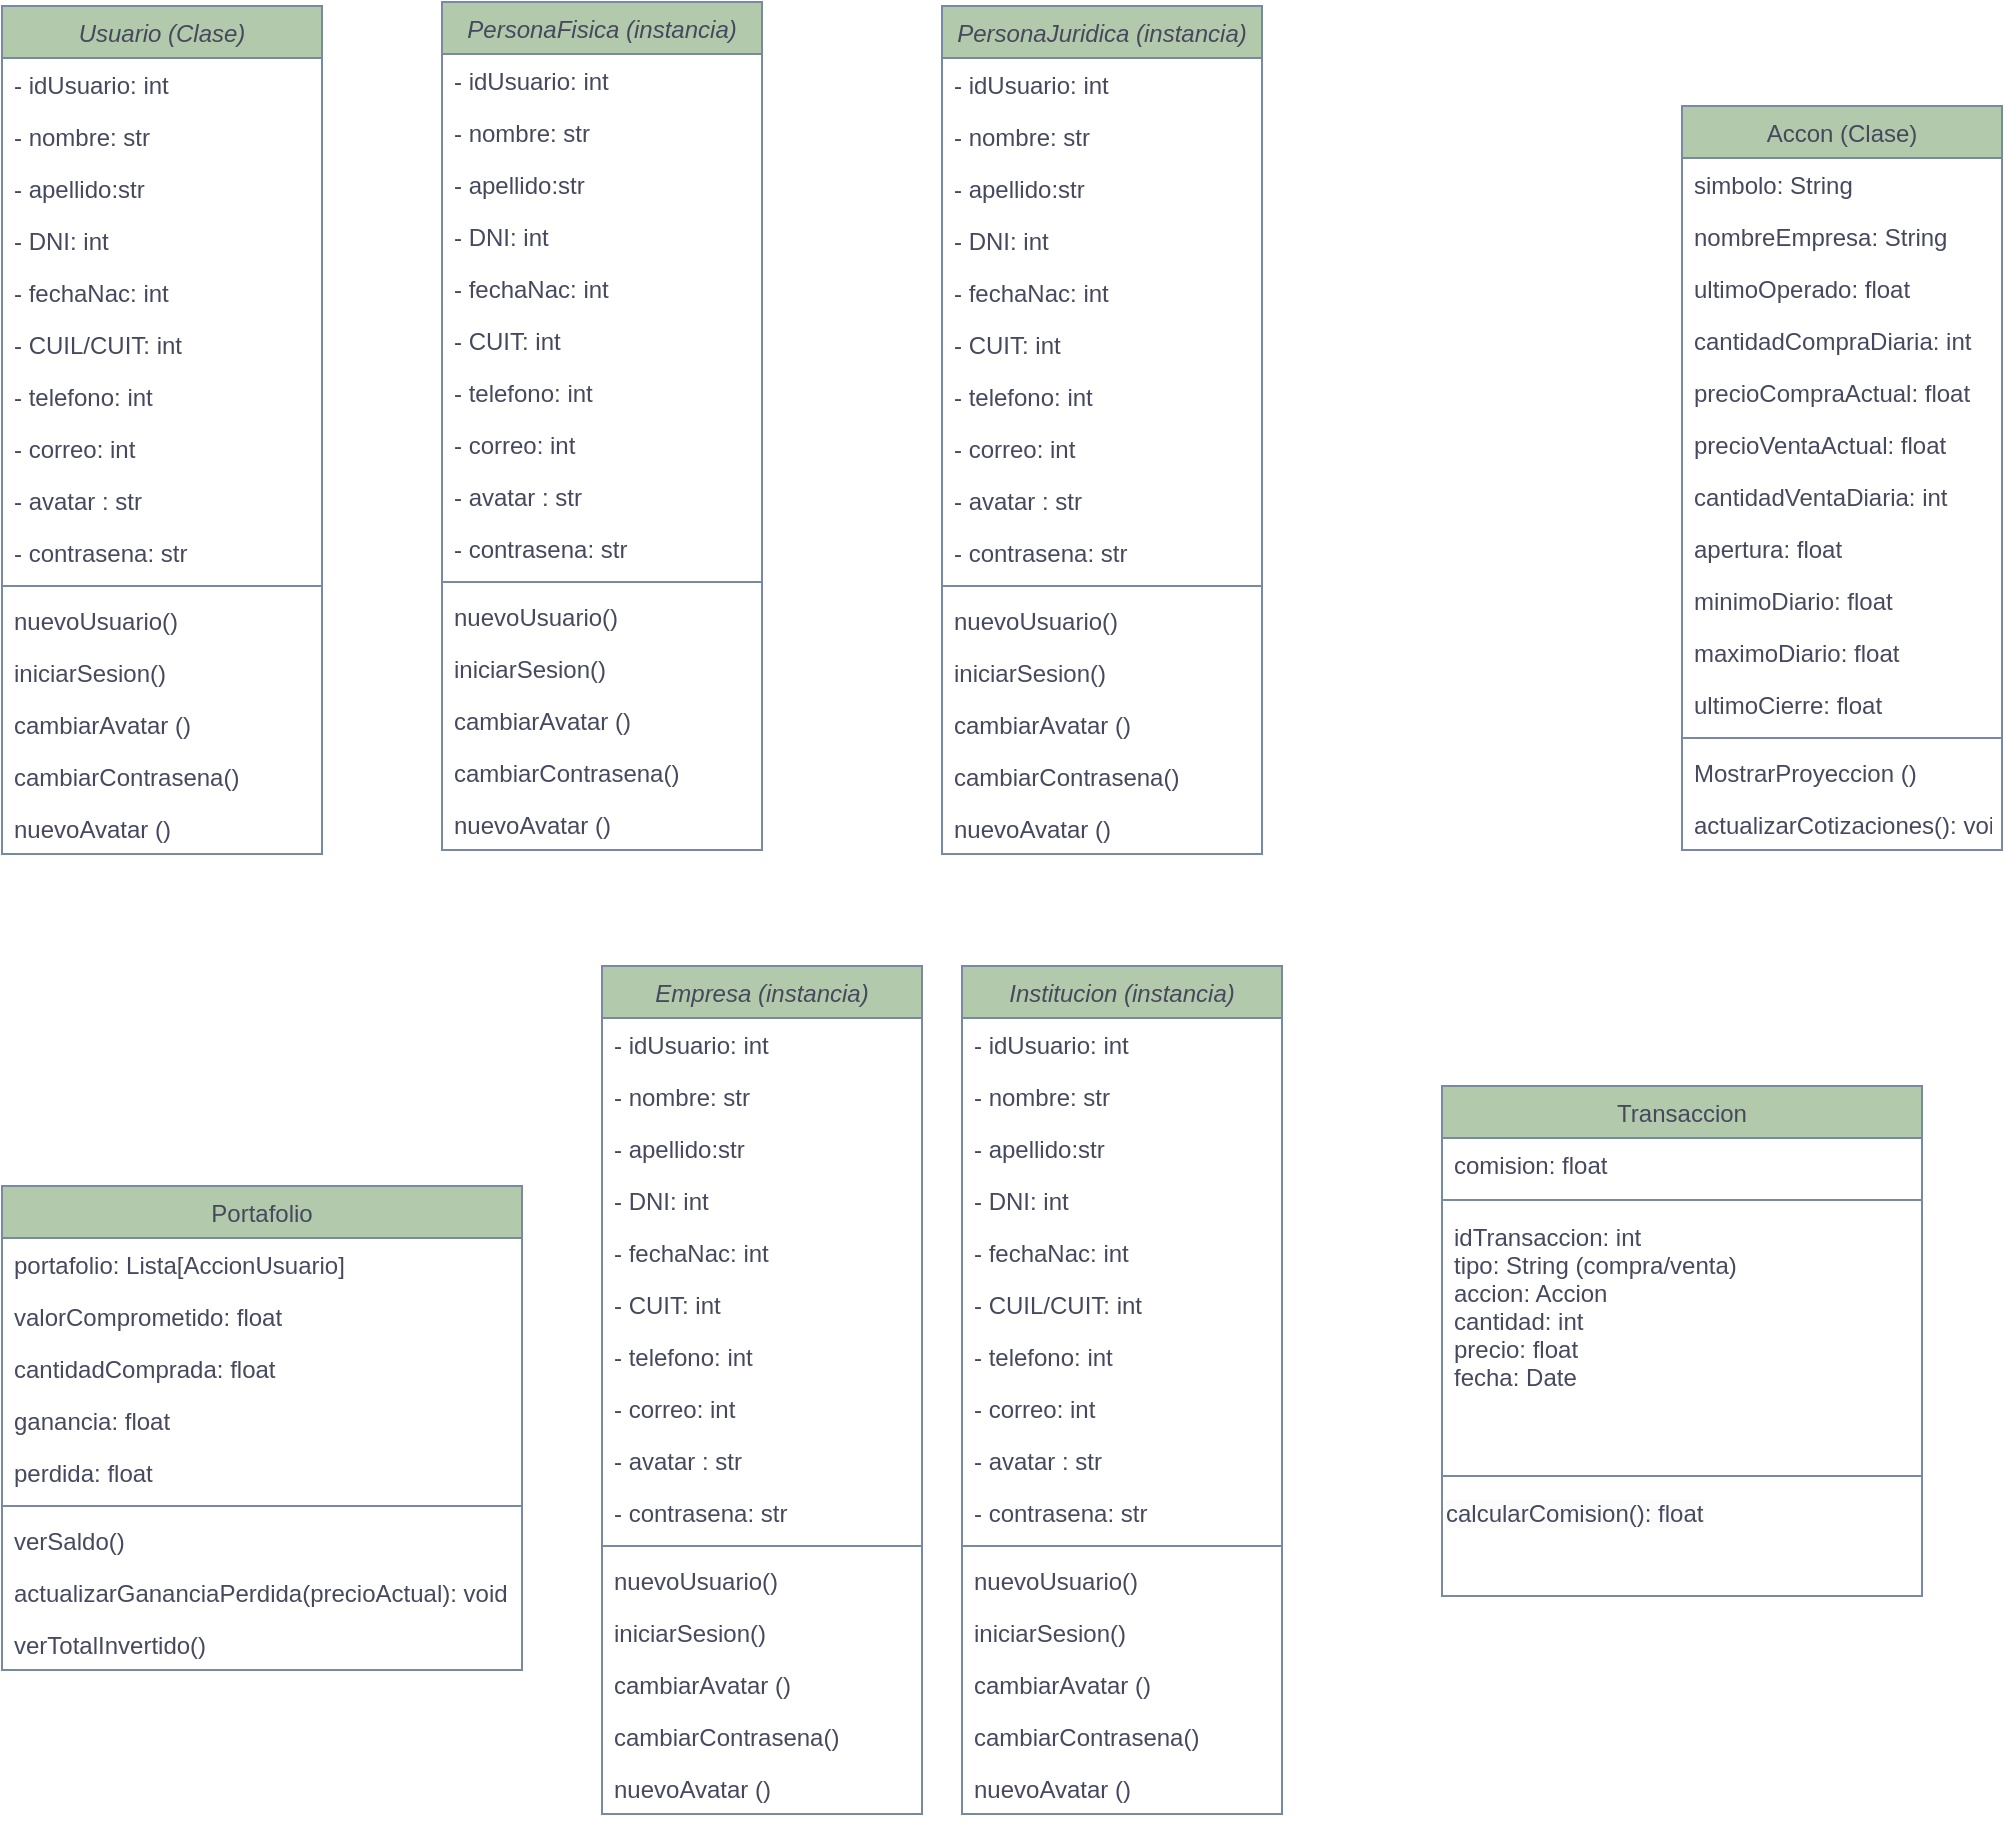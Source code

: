 <mxfile version="24.4.13" type="github">
  <diagram id="C5RBs43oDa-KdzZeNtuy" name="Page-1">
    <mxGraphModel dx="1149" dy="547" grid="1" gridSize="10" guides="1" tooltips="1" connect="1" arrows="1" fold="1" page="1" pageScale="1" pageWidth="827" pageHeight="1169" math="0" shadow="0">
      <root>
        <mxCell id="WIyWlLk6GJQsqaUBKTNV-0" />
        <mxCell id="WIyWlLk6GJQsqaUBKTNV-1" parent="WIyWlLk6GJQsqaUBKTNV-0" />
        <mxCell id="zkfFHV4jXpPFQw0GAbJ--13" value="Portafolio" style="swimlane;fontStyle=0;align=center;verticalAlign=top;childLayout=stackLayout;horizontal=1;startSize=26;horizontalStack=0;resizeParent=1;resizeLast=0;collapsible=1;marginBottom=0;rounded=0;shadow=0;strokeWidth=1;labelBackgroundColor=none;fillColor=#B2C9AB;strokeColor=#788AA3;fontColor=#46495D;" parent="WIyWlLk6GJQsqaUBKTNV-1" vertex="1">
          <mxGeometry x="20" y="600" width="260" height="242" as="geometry">
            <mxRectangle x="340" y="380" width="170" height="26" as="alternateBounds" />
          </mxGeometry>
        </mxCell>
        <mxCell id="zkfFHV4jXpPFQw0GAbJ--14" value="portafolio: Lista[AccionUsuario]" style="text;align=left;verticalAlign=top;spacingLeft=4;spacingRight=4;overflow=hidden;rotatable=0;points=[[0,0.5],[1,0.5]];portConstraint=eastwest;labelBackgroundColor=none;fontColor=#46495D;" parent="zkfFHV4jXpPFQw0GAbJ--13" vertex="1">
          <mxGeometry y="26" width="260" height="26" as="geometry" />
        </mxCell>
        <mxCell id="PAsnFUzWPGKJo8cFneiQ-17" value="valorComprometido: float" style="text;align=left;verticalAlign=top;spacingLeft=4;spacingRight=4;overflow=hidden;rotatable=0;points=[[0,0.5],[1,0.5]];portConstraint=eastwest;labelBackgroundColor=none;fontColor=#46495D;" parent="zkfFHV4jXpPFQw0GAbJ--13" vertex="1">
          <mxGeometry y="52" width="260" height="26" as="geometry" />
        </mxCell>
        <mxCell id="PAsnFUzWPGKJo8cFneiQ-25" value="cantidadComprada: float" style="text;align=left;verticalAlign=top;spacingLeft=4;spacingRight=4;overflow=hidden;rotatable=0;points=[[0,0.5],[1,0.5]];portConstraint=eastwest;labelBackgroundColor=none;fontColor=#46495D;" parent="zkfFHV4jXpPFQw0GAbJ--13" vertex="1">
          <mxGeometry y="78" width="260" height="26" as="geometry" />
        </mxCell>
        <mxCell id="PAsnFUzWPGKJo8cFneiQ-16" value="ganancia: float" style="text;align=left;verticalAlign=top;spacingLeft=4;spacingRight=4;overflow=hidden;rotatable=0;points=[[0,0.5],[1,0.5]];portConstraint=eastwest;labelBackgroundColor=none;fontColor=#46495D;" parent="zkfFHV4jXpPFQw0GAbJ--13" vertex="1">
          <mxGeometry y="104" width="260" height="26" as="geometry" />
        </mxCell>
        <mxCell id="PAsnFUzWPGKJo8cFneiQ-24" value="perdida: float" style="text;align=left;verticalAlign=top;spacingLeft=4;spacingRight=4;overflow=hidden;rotatable=0;points=[[0,0.5],[1,0.5]];portConstraint=eastwest;labelBackgroundColor=none;fontColor=#46495D;" parent="zkfFHV4jXpPFQw0GAbJ--13" vertex="1">
          <mxGeometry y="130" width="260" height="26" as="geometry" />
        </mxCell>
        <mxCell id="zkfFHV4jXpPFQw0GAbJ--15" value="" style="line;html=1;strokeWidth=1;align=left;verticalAlign=middle;spacingTop=-1;spacingLeft=3;spacingRight=3;rotatable=0;labelPosition=right;points=[];portConstraint=eastwest;labelBackgroundColor=none;fillColor=#B2C9AB;strokeColor=#788AA3;fontColor=#46495D;" parent="zkfFHV4jXpPFQw0GAbJ--13" vertex="1">
          <mxGeometry y="156" width="260" height="8" as="geometry" />
        </mxCell>
        <mxCell id="PAsnFUzWPGKJo8cFneiQ-18" value="verSaldo()" style="text;align=left;verticalAlign=top;spacingLeft=4;spacingRight=4;overflow=hidden;rotatable=0;points=[[0,0.5],[1,0.5]];portConstraint=eastwest;labelBackgroundColor=none;fontColor=#46495D;" parent="zkfFHV4jXpPFQw0GAbJ--13" vertex="1">
          <mxGeometry y="164" width="260" height="26" as="geometry" />
        </mxCell>
        <mxCell id="PAsnFUzWPGKJo8cFneiQ-27" value="actualizarGananciaPerdida(precioActual): void" style="text;align=left;verticalAlign=top;spacingLeft=4;spacingRight=4;overflow=hidden;rotatable=0;points=[[0,0.5],[1,0.5]];portConstraint=eastwest;labelBackgroundColor=none;fontColor=#46495D;" parent="zkfFHV4jXpPFQw0GAbJ--13" vertex="1">
          <mxGeometry y="190" width="260" height="26" as="geometry" />
        </mxCell>
        <mxCell id="PAsnFUzWPGKJo8cFneiQ-36" value="verTotalInvertido()" style="text;align=left;verticalAlign=top;spacingLeft=4;spacingRight=4;overflow=hidden;rotatable=0;points=[[0,0.5],[1,0.5]];portConstraint=eastwest;labelBackgroundColor=none;fontColor=#46495D;" parent="zkfFHV4jXpPFQw0GAbJ--13" vertex="1">
          <mxGeometry y="216" width="260" height="26" as="geometry" />
        </mxCell>
        <mxCell id="zkfFHV4jXpPFQw0GAbJ--17" value="Accon (Clase)" style="swimlane;fontStyle=0;align=center;verticalAlign=top;childLayout=stackLayout;horizontal=1;startSize=26;horizontalStack=0;resizeParent=1;resizeLast=0;collapsible=1;marginBottom=0;rounded=0;shadow=0;strokeWidth=1;labelBackgroundColor=none;fillColor=#B2C9AB;strokeColor=#788AA3;fontColor=#46495D;" parent="WIyWlLk6GJQsqaUBKTNV-1" vertex="1">
          <mxGeometry x="860" y="60" width="160" height="372" as="geometry">
            <mxRectangle x="550" y="140" width="160" height="26" as="alternateBounds" />
          </mxGeometry>
        </mxCell>
        <mxCell id="zkfFHV4jXpPFQw0GAbJ--18" value="simbolo: String" style="text;align=left;verticalAlign=top;spacingLeft=4;spacingRight=4;overflow=hidden;rotatable=0;points=[[0,0.5],[1,0.5]];portConstraint=eastwest;labelBackgroundColor=none;fontColor=#46495D;" parent="zkfFHV4jXpPFQw0GAbJ--17" vertex="1">
          <mxGeometry y="26" width="160" height="26" as="geometry" />
        </mxCell>
        <mxCell id="zkfFHV4jXpPFQw0GAbJ--19" value="nombreEmpresa: String" style="text;align=left;verticalAlign=top;spacingLeft=4;spacingRight=4;overflow=hidden;rotatable=0;points=[[0,0.5],[1,0.5]];portConstraint=eastwest;rounded=0;shadow=0;html=0;labelBackgroundColor=none;fontColor=#46495D;" parent="zkfFHV4jXpPFQw0GAbJ--17" vertex="1">
          <mxGeometry y="52" width="160" height="26" as="geometry" />
        </mxCell>
        <mxCell id="zkfFHV4jXpPFQw0GAbJ--20" value="ultimoOperado: float" style="text;align=left;verticalAlign=top;spacingLeft=4;spacingRight=4;overflow=hidden;rotatable=0;points=[[0,0.5],[1,0.5]];portConstraint=eastwest;rounded=0;shadow=0;html=0;labelBackgroundColor=none;fontColor=#46495D;" parent="zkfFHV4jXpPFQw0GAbJ--17" vertex="1">
          <mxGeometry y="78" width="160" height="26" as="geometry" />
        </mxCell>
        <mxCell id="zkfFHV4jXpPFQw0GAbJ--21" value="cantidadCompraDiaria: int" style="text;align=left;verticalAlign=top;spacingLeft=4;spacingRight=4;overflow=hidden;rotatable=0;points=[[0,0.5],[1,0.5]];portConstraint=eastwest;rounded=0;shadow=0;html=0;labelBackgroundColor=none;fontColor=#46495D;" parent="zkfFHV4jXpPFQw0GAbJ--17" vertex="1">
          <mxGeometry y="104" width="160" height="26" as="geometry" />
        </mxCell>
        <mxCell id="PAsnFUzWPGKJo8cFneiQ-9" value="precioCompraActual: float" style="text;align=left;verticalAlign=top;spacingLeft=4;spacingRight=4;overflow=hidden;rotatable=0;points=[[0,0.5],[1,0.5]];portConstraint=eastwest;rounded=0;shadow=0;html=0;labelBackgroundColor=none;fontColor=#46495D;" parent="zkfFHV4jXpPFQw0GAbJ--17" vertex="1">
          <mxGeometry y="130" width="160" height="26" as="geometry" />
        </mxCell>
        <mxCell id="PAsnFUzWPGKJo8cFneiQ-8" value="precioVentaActual: float" style="text;align=left;verticalAlign=top;spacingLeft=4;spacingRight=4;overflow=hidden;rotatable=0;points=[[0,0.5],[1,0.5]];portConstraint=eastwest;rounded=0;shadow=0;html=0;labelBackgroundColor=none;fontColor=#46495D;" parent="zkfFHV4jXpPFQw0GAbJ--17" vertex="1">
          <mxGeometry y="156" width="160" height="26" as="geometry" />
        </mxCell>
        <mxCell id="PAsnFUzWPGKJo8cFneiQ-10" value="cantidadVentaDiaria: int" style="text;align=left;verticalAlign=top;spacingLeft=4;spacingRight=4;overflow=hidden;rotatable=0;points=[[0,0.5],[1,0.5]];portConstraint=eastwest;rounded=0;shadow=0;html=0;labelBackgroundColor=none;fontColor=#46495D;" parent="zkfFHV4jXpPFQw0GAbJ--17" vertex="1">
          <mxGeometry y="182" width="160" height="26" as="geometry" />
        </mxCell>
        <mxCell id="PAsnFUzWPGKJo8cFneiQ-15" value="apertura: float" style="text;align=left;verticalAlign=top;spacingLeft=4;spacingRight=4;overflow=hidden;rotatable=0;points=[[0,0.5],[1,0.5]];portConstraint=eastwest;rounded=0;shadow=0;html=0;labelBackgroundColor=none;fontColor=#46495D;" parent="zkfFHV4jXpPFQw0GAbJ--17" vertex="1">
          <mxGeometry y="208" width="160" height="26" as="geometry" />
        </mxCell>
        <mxCell id="PAsnFUzWPGKJo8cFneiQ-14" value="minimoDiario: float" style="text;align=left;verticalAlign=top;spacingLeft=4;spacingRight=4;overflow=hidden;rotatable=0;points=[[0,0.5],[1,0.5]];portConstraint=eastwest;rounded=0;shadow=0;html=0;labelBackgroundColor=none;fontColor=#46495D;" parent="zkfFHV4jXpPFQw0GAbJ--17" vertex="1">
          <mxGeometry y="234" width="160" height="26" as="geometry" />
        </mxCell>
        <mxCell id="PAsnFUzWPGKJo8cFneiQ-13" value="maximoDiario: float" style="text;align=left;verticalAlign=top;spacingLeft=4;spacingRight=4;overflow=hidden;rotatable=0;points=[[0,0.5],[1,0.5]];portConstraint=eastwest;rounded=0;shadow=0;html=0;labelBackgroundColor=none;fontColor=#46495D;" parent="zkfFHV4jXpPFQw0GAbJ--17" vertex="1">
          <mxGeometry y="260" width="160" height="26" as="geometry" />
        </mxCell>
        <mxCell id="zkfFHV4jXpPFQw0GAbJ--22" value="ultimoCierre: float" style="text;align=left;verticalAlign=top;spacingLeft=4;spacingRight=4;overflow=hidden;rotatable=0;points=[[0,0.5],[1,0.5]];portConstraint=eastwest;rounded=0;shadow=0;html=0;labelBackgroundColor=none;fontColor=#46495D;" parent="zkfFHV4jXpPFQw0GAbJ--17" vertex="1">
          <mxGeometry y="286" width="160" height="26" as="geometry" />
        </mxCell>
        <mxCell id="zkfFHV4jXpPFQw0GAbJ--23" value="" style="line;html=1;strokeWidth=1;align=left;verticalAlign=middle;spacingTop=-1;spacingLeft=3;spacingRight=3;rotatable=0;labelPosition=right;points=[];portConstraint=eastwest;labelBackgroundColor=none;fillColor=#B2C9AB;strokeColor=#788AA3;fontColor=#46495D;" parent="zkfFHV4jXpPFQw0GAbJ--17" vertex="1">
          <mxGeometry y="312" width="160" height="8" as="geometry" />
        </mxCell>
        <mxCell id="zkfFHV4jXpPFQw0GAbJ--24" value="MostrarProyeccion ()" style="text;align=left;verticalAlign=top;spacingLeft=4;spacingRight=4;overflow=hidden;rotatable=0;points=[[0,0.5],[1,0.5]];portConstraint=eastwest;labelBackgroundColor=none;fontColor=#46495D;" parent="zkfFHV4jXpPFQw0GAbJ--17" vertex="1">
          <mxGeometry y="320" width="160" height="26" as="geometry" />
        </mxCell>
        <mxCell id="zkfFHV4jXpPFQw0GAbJ--25" value="actualizarCotizaciones(): void" style="text;align=left;verticalAlign=top;spacingLeft=4;spacingRight=4;overflow=hidden;rotatable=0;points=[[0,0.5],[1,0.5]];portConstraint=eastwest;labelBackgroundColor=none;fontColor=#46495D;" parent="zkfFHV4jXpPFQw0GAbJ--17" vertex="1">
          <mxGeometry y="346" width="160" height="26" as="geometry" />
        </mxCell>
        <mxCell id="znhZcIcXO83iPodzTPpd-0" value="Transaccion" style="swimlane;fontStyle=0;align=center;verticalAlign=top;childLayout=stackLayout;horizontal=1;startSize=26;horizontalStack=0;resizeParent=1;resizeLast=0;collapsible=1;marginBottom=0;rounded=0;shadow=0;strokeWidth=1;labelBackgroundColor=none;fillColor=#B2C9AB;strokeColor=#788AA3;fontColor=#46495D;" parent="WIyWlLk6GJQsqaUBKTNV-1" vertex="1">
          <mxGeometry x="740" y="550" width="240" height="255" as="geometry">
            <mxRectangle x="340" y="380" width="170" height="26" as="alternateBounds" />
          </mxGeometry>
        </mxCell>
        <mxCell id="znhZcIcXO83iPodzTPpd-1" value="comision: float" style="text;align=left;verticalAlign=top;spacingLeft=4;spacingRight=4;overflow=hidden;rotatable=0;points=[[0,0.5],[1,0.5]];portConstraint=eastwest;labelBackgroundColor=none;fontColor=#46495D;" parent="znhZcIcXO83iPodzTPpd-0" vertex="1">
          <mxGeometry y="26" width="240" height="26" as="geometry" />
        </mxCell>
        <mxCell id="znhZcIcXO83iPodzTPpd-2" value="" style="line;html=1;strokeWidth=1;align=left;verticalAlign=middle;spacingTop=-1;spacingLeft=3;spacingRight=3;rotatable=0;labelPosition=right;points=[];portConstraint=eastwest;labelBackgroundColor=none;fillColor=#B2C9AB;strokeColor=#788AA3;fontColor=#46495D;" parent="znhZcIcXO83iPodzTPpd-0" vertex="1">
          <mxGeometry y="52" width="240" height="10" as="geometry" />
        </mxCell>
        <mxCell id="znhZcIcXO83iPodzTPpd-3" value="idTransaccion: int&#xa;tipo: String (compra/venta)&#xa;accion: Accion&#xa;cantidad: int&#xa;precio: float&#xa;fecha: Date" style="text;align=left;verticalAlign=top;spacingLeft=4;spacingRight=4;overflow=hidden;rotatable=0;points=[[0,0.5],[1,0.5]];portConstraint=eastwest;labelBackgroundColor=none;fontColor=#46495D;" parent="znhZcIcXO83iPodzTPpd-0" vertex="1">
          <mxGeometry y="62" width="240" height="128" as="geometry" />
        </mxCell>
        <mxCell id="znhZcIcXO83iPodzTPpd-7" value="" style="line;html=1;strokeWidth=1;align=left;verticalAlign=middle;spacingTop=-1;spacingLeft=3;spacingRight=3;rotatable=0;labelPosition=right;points=[];portConstraint=eastwest;labelBackgroundColor=none;fillColor=#B2C9AB;strokeColor=#788AA3;fontColor=#46495D;" parent="znhZcIcXO83iPodzTPpd-0" vertex="1">
          <mxGeometry y="190" width="240" height="10" as="geometry" />
        </mxCell>
        <mxCell id="znhZcIcXO83iPodzTPpd-6" value="&lt;span style=&quot;color: rgb(70, 73, 93); font-family: Helvetica; font-size: 12px; font-style: normal; font-variant-ligatures: normal; font-variant-caps: normal; font-weight: 400; letter-spacing: normal; orphans: 2; text-align: left; text-indent: 0px; text-transform: none; widows: 2; word-spacing: 0px; -webkit-text-stroke-width: 0px; white-space: nowrap; background-color: rgb(251, 251, 251); text-decoration-thickness: initial; text-decoration-style: initial; text-decoration-color: initial; display: inline !important; float: none;&quot;&gt;calcularComision(): float&lt;/span&gt;" style="text;whiteSpace=wrap;html=1;" parent="znhZcIcXO83iPodzTPpd-0" vertex="1">
          <mxGeometry y="200" width="240" height="40" as="geometry" />
        </mxCell>
        <mxCell id="l__WQDhyraWl2NF_St8L-0" value="Usuario (Clase)" style="swimlane;fontStyle=2;align=center;verticalAlign=top;childLayout=stackLayout;horizontal=1;startSize=26;horizontalStack=0;resizeParent=1;resizeLast=0;collapsible=1;marginBottom=0;rounded=0;shadow=0;strokeWidth=1;fillColor=#B2C9AB;strokeColor=#788AA3;labelBackgroundColor=none;fontColor=#46495D;" parent="WIyWlLk6GJQsqaUBKTNV-1" vertex="1">
          <mxGeometry x="20" y="10" width="160" height="424" as="geometry">
            <mxRectangle x="230" y="140" width="160" height="26" as="alternateBounds" />
          </mxGeometry>
        </mxCell>
        <mxCell id="l__WQDhyraWl2NF_St8L-1" value="- idUsuario: int" style="text;align=left;verticalAlign=top;spacingLeft=4;spacingRight=4;overflow=hidden;rotatable=0;points=[[0,0.5],[1,0.5]];portConstraint=eastwest;labelBackgroundColor=none;fontColor=#46495D;" parent="l__WQDhyraWl2NF_St8L-0" vertex="1">
          <mxGeometry y="26" width="160" height="26" as="geometry" />
        </mxCell>
        <mxCell id="l__WQDhyraWl2NF_St8L-2" value="- nombre: str" style="text;align=left;verticalAlign=top;spacingLeft=4;spacingRight=4;overflow=hidden;rotatable=0;points=[[0,0.5],[1,0.5]];portConstraint=eastwest;labelBackgroundColor=none;fontColor=#46495D;" parent="l__WQDhyraWl2NF_St8L-0" vertex="1">
          <mxGeometry y="52" width="160" height="26" as="geometry" />
        </mxCell>
        <mxCell id="l__WQDhyraWl2NF_St8L-3" value="- apellido:str" style="text;align=left;verticalAlign=top;spacingLeft=4;spacingRight=4;overflow=hidden;rotatable=0;points=[[0,0.5],[1,0.5]];portConstraint=eastwest;labelBackgroundColor=none;fontColor=#46495D;" parent="l__WQDhyraWl2NF_St8L-0" vertex="1">
          <mxGeometry y="78" width="160" height="26" as="geometry" />
        </mxCell>
        <mxCell id="l__WQDhyraWl2NF_St8L-4" value="- DNI: int" style="text;align=left;verticalAlign=top;spacingLeft=4;spacingRight=4;overflow=hidden;rotatable=0;points=[[0,0.5],[1,0.5]];portConstraint=eastwest;labelBackgroundColor=none;fontColor=#46495D;" parent="l__WQDhyraWl2NF_St8L-0" vertex="1">
          <mxGeometry y="104" width="160" height="26" as="geometry" />
        </mxCell>
        <mxCell id="l__WQDhyraWl2NF_St8L-5" value="- fechaNac: int" style="text;align=left;verticalAlign=top;spacingLeft=4;spacingRight=4;overflow=hidden;rotatable=0;points=[[0,0.5],[1,0.5]];portConstraint=eastwest;rounded=0;shadow=0;html=0;labelBackgroundColor=none;fontColor=#46495D;" parent="l__WQDhyraWl2NF_St8L-0" vertex="1">
          <mxGeometry y="130" width="160" height="26" as="geometry" />
        </mxCell>
        <mxCell id="l__WQDhyraWl2NF_St8L-6" value="- CUIL/CUIT: int" style="text;align=left;verticalAlign=top;spacingLeft=4;spacingRight=4;overflow=hidden;rotatable=0;points=[[0,0.5],[1,0.5]];portConstraint=eastwest;labelBackgroundColor=none;fontColor=#46495D;" parent="l__WQDhyraWl2NF_St8L-0" vertex="1">
          <mxGeometry y="156" width="160" height="26" as="geometry" />
        </mxCell>
        <mxCell id="l__WQDhyraWl2NF_St8L-7" value="- telefono: int" style="text;align=left;verticalAlign=top;spacingLeft=4;spacingRight=4;overflow=hidden;rotatable=0;points=[[0,0.5],[1,0.5]];portConstraint=eastwest;rounded=0;shadow=0;html=0;labelBackgroundColor=none;fontColor=#46495D;" parent="l__WQDhyraWl2NF_St8L-0" vertex="1">
          <mxGeometry y="182" width="160" height="26" as="geometry" />
        </mxCell>
        <mxCell id="l__WQDhyraWl2NF_St8L-8" value="- correo: int" style="text;align=left;verticalAlign=top;spacingLeft=4;spacingRight=4;overflow=hidden;rotatable=0;points=[[0,0.5],[1,0.5]];portConstraint=eastwest;rounded=0;shadow=0;html=0;labelBackgroundColor=none;fontColor=#46495D;" parent="l__WQDhyraWl2NF_St8L-0" vertex="1">
          <mxGeometry y="208" width="160" height="26" as="geometry" />
        </mxCell>
        <mxCell id="l__WQDhyraWl2NF_St8L-9" value="- avatar : str" style="text;align=left;verticalAlign=top;spacingLeft=4;spacingRight=4;overflow=hidden;rotatable=0;points=[[0,0.5],[1,0.5]];portConstraint=eastwest;rounded=0;shadow=0;html=0;labelBackgroundColor=none;fontColor=#46495D;" parent="l__WQDhyraWl2NF_St8L-0" vertex="1">
          <mxGeometry y="234" width="160" height="26" as="geometry" />
        </mxCell>
        <mxCell id="l__WQDhyraWl2NF_St8L-10" value="- contrasena: str" style="text;align=left;verticalAlign=top;spacingLeft=4;spacingRight=4;overflow=hidden;rotatable=0;points=[[0,0.5],[1,0.5]];portConstraint=eastwest;rounded=0;shadow=0;html=0;labelBackgroundColor=none;fontColor=#46495D;" parent="l__WQDhyraWl2NF_St8L-0" vertex="1">
          <mxGeometry y="260" width="160" height="26" as="geometry" />
        </mxCell>
        <mxCell id="l__WQDhyraWl2NF_St8L-11" value="" style="line;html=1;strokeWidth=1;align=left;verticalAlign=middle;spacingTop=-1;spacingLeft=3;spacingRight=3;rotatable=0;labelPosition=right;points=[];portConstraint=eastwest;labelBackgroundColor=none;fillColor=#B2C9AB;strokeColor=#788AA3;fontColor=#46495D;" parent="l__WQDhyraWl2NF_St8L-0" vertex="1">
          <mxGeometry y="286" width="160" height="8" as="geometry" />
        </mxCell>
        <mxCell id="l__WQDhyraWl2NF_St8L-12" value="nuevoUsuario()" style="text;align=left;verticalAlign=top;spacingLeft=4;spacingRight=4;overflow=hidden;rotatable=0;points=[[0,0.5],[1,0.5]];portConstraint=eastwest;labelBackgroundColor=none;fontColor=#46495D;" parent="l__WQDhyraWl2NF_St8L-0" vertex="1">
          <mxGeometry y="294" width="160" height="26" as="geometry" />
        </mxCell>
        <mxCell id="l__WQDhyraWl2NF_St8L-13" value="iniciarSesion()" style="text;align=left;verticalAlign=top;spacingLeft=4;spacingRight=4;overflow=hidden;rotatable=0;points=[[0,0.5],[1,0.5]];portConstraint=eastwest;labelBackgroundColor=none;fontColor=#46495D;" parent="l__WQDhyraWl2NF_St8L-0" vertex="1">
          <mxGeometry y="320" width="160" height="26" as="geometry" />
        </mxCell>
        <mxCell id="l__WQDhyraWl2NF_St8L-14" value="cambiarAvatar ()" style="text;align=left;verticalAlign=top;spacingLeft=4;spacingRight=4;overflow=hidden;rotatable=0;points=[[0,0.5],[1,0.5]];portConstraint=eastwest;labelBackgroundColor=none;fontColor=#46495D;" parent="l__WQDhyraWl2NF_St8L-0" vertex="1">
          <mxGeometry y="346" width="160" height="26" as="geometry" />
        </mxCell>
        <mxCell id="l__WQDhyraWl2NF_St8L-15" value="cambiarContrasena()" style="text;align=left;verticalAlign=top;spacingLeft=4;spacingRight=4;overflow=hidden;rotatable=0;points=[[0,0.5],[1,0.5]];portConstraint=eastwest;labelBackgroundColor=none;fontColor=#46495D;" parent="l__WQDhyraWl2NF_St8L-0" vertex="1">
          <mxGeometry y="372" width="160" height="26" as="geometry" />
        </mxCell>
        <mxCell id="l__WQDhyraWl2NF_St8L-16" value="nuevoAvatar ()" style="text;align=left;verticalAlign=top;spacingLeft=4;spacingRight=4;overflow=hidden;rotatable=0;points=[[0,0.5],[1,0.5]];portConstraint=eastwest;labelBackgroundColor=none;fontColor=#46495D;" parent="l__WQDhyraWl2NF_St8L-0" vertex="1">
          <mxGeometry y="398" width="160" height="26" as="geometry" />
        </mxCell>
        <mxCell id="l__WQDhyraWl2NF_St8L-17" value="Empresa (instancia)" style="swimlane;fontStyle=2;align=center;verticalAlign=top;childLayout=stackLayout;horizontal=1;startSize=26;horizontalStack=0;resizeParent=1;resizeLast=0;collapsible=1;marginBottom=0;rounded=0;shadow=0;strokeWidth=1;fillColor=#B2C9AB;strokeColor=#788AA3;labelBackgroundColor=none;fontColor=#46495D;" parent="WIyWlLk6GJQsqaUBKTNV-1" vertex="1">
          <mxGeometry x="320" y="490" width="160" height="424" as="geometry">
            <mxRectangle x="230" y="140" width="160" height="26" as="alternateBounds" />
          </mxGeometry>
        </mxCell>
        <mxCell id="l__WQDhyraWl2NF_St8L-18" value="- idUsuario: int" style="text;align=left;verticalAlign=top;spacingLeft=4;spacingRight=4;overflow=hidden;rotatable=0;points=[[0,0.5],[1,0.5]];portConstraint=eastwest;labelBackgroundColor=none;fontColor=#46495D;" parent="l__WQDhyraWl2NF_St8L-17" vertex="1">
          <mxGeometry y="26" width="160" height="26" as="geometry" />
        </mxCell>
        <mxCell id="l__WQDhyraWl2NF_St8L-19" value="- nombre: str" style="text;align=left;verticalAlign=top;spacingLeft=4;spacingRight=4;overflow=hidden;rotatable=0;points=[[0,0.5],[1,0.5]];portConstraint=eastwest;labelBackgroundColor=none;fontColor=#46495D;" parent="l__WQDhyraWl2NF_St8L-17" vertex="1">
          <mxGeometry y="52" width="160" height="26" as="geometry" />
        </mxCell>
        <mxCell id="l__WQDhyraWl2NF_St8L-20" value="- apellido:str" style="text;align=left;verticalAlign=top;spacingLeft=4;spacingRight=4;overflow=hidden;rotatable=0;points=[[0,0.5],[1,0.5]];portConstraint=eastwest;labelBackgroundColor=none;fontColor=#46495D;" parent="l__WQDhyraWl2NF_St8L-17" vertex="1">
          <mxGeometry y="78" width="160" height="26" as="geometry" />
        </mxCell>
        <mxCell id="l__WQDhyraWl2NF_St8L-21" value="- DNI: int" style="text;align=left;verticalAlign=top;spacingLeft=4;spacingRight=4;overflow=hidden;rotatable=0;points=[[0,0.5],[1,0.5]];portConstraint=eastwest;labelBackgroundColor=none;fontColor=#46495D;" parent="l__WQDhyraWl2NF_St8L-17" vertex="1">
          <mxGeometry y="104" width="160" height="26" as="geometry" />
        </mxCell>
        <mxCell id="l__WQDhyraWl2NF_St8L-22" value="- fechaNac: int" style="text;align=left;verticalAlign=top;spacingLeft=4;spacingRight=4;overflow=hidden;rotatable=0;points=[[0,0.5],[1,0.5]];portConstraint=eastwest;rounded=0;shadow=0;html=0;labelBackgroundColor=none;fontColor=#46495D;" parent="l__WQDhyraWl2NF_St8L-17" vertex="1">
          <mxGeometry y="130" width="160" height="26" as="geometry" />
        </mxCell>
        <mxCell id="l__WQDhyraWl2NF_St8L-23" value="- CUIT: int" style="text;align=left;verticalAlign=top;spacingLeft=4;spacingRight=4;overflow=hidden;rotatable=0;points=[[0,0.5],[1,0.5]];portConstraint=eastwest;labelBackgroundColor=none;fontColor=#46495D;" parent="l__WQDhyraWl2NF_St8L-17" vertex="1">
          <mxGeometry y="156" width="160" height="26" as="geometry" />
        </mxCell>
        <mxCell id="l__WQDhyraWl2NF_St8L-24" value="- telefono: int" style="text;align=left;verticalAlign=top;spacingLeft=4;spacingRight=4;overflow=hidden;rotatable=0;points=[[0,0.5],[1,0.5]];portConstraint=eastwest;rounded=0;shadow=0;html=0;labelBackgroundColor=none;fontColor=#46495D;" parent="l__WQDhyraWl2NF_St8L-17" vertex="1">
          <mxGeometry y="182" width="160" height="26" as="geometry" />
        </mxCell>
        <mxCell id="l__WQDhyraWl2NF_St8L-25" value="- correo: int" style="text;align=left;verticalAlign=top;spacingLeft=4;spacingRight=4;overflow=hidden;rotatable=0;points=[[0,0.5],[1,0.5]];portConstraint=eastwest;rounded=0;shadow=0;html=0;labelBackgroundColor=none;fontColor=#46495D;" parent="l__WQDhyraWl2NF_St8L-17" vertex="1">
          <mxGeometry y="208" width="160" height="26" as="geometry" />
        </mxCell>
        <mxCell id="l__WQDhyraWl2NF_St8L-26" value="- avatar : str" style="text;align=left;verticalAlign=top;spacingLeft=4;spacingRight=4;overflow=hidden;rotatable=0;points=[[0,0.5],[1,0.5]];portConstraint=eastwest;rounded=0;shadow=0;html=0;labelBackgroundColor=none;fontColor=#46495D;" parent="l__WQDhyraWl2NF_St8L-17" vertex="1">
          <mxGeometry y="234" width="160" height="26" as="geometry" />
        </mxCell>
        <mxCell id="l__WQDhyraWl2NF_St8L-27" value="- contrasena: str" style="text;align=left;verticalAlign=top;spacingLeft=4;spacingRight=4;overflow=hidden;rotatable=0;points=[[0,0.5],[1,0.5]];portConstraint=eastwest;rounded=0;shadow=0;html=0;labelBackgroundColor=none;fontColor=#46495D;" parent="l__WQDhyraWl2NF_St8L-17" vertex="1">
          <mxGeometry y="260" width="160" height="26" as="geometry" />
        </mxCell>
        <mxCell id="l__WQDhyraWl2NF_St8L-28" value="" style="line;html=1;strokeWidth=1;align=left;verticalAlign=middle;spacingTop=-1;spacingLeft=3;spacingRight=3;rotatable=0;labelPosition=right;points=[];portConstraint=eastwest;labelBackgroundColor=none;fillColor=#B2C9AB;strokeColor=#788AA3;fontColor=#46495D;" parent="l__WQDhyraWl2NF_St8L-17" vertex="1">
          <mxGeometry y="286" width="160" height="8" as="geometry" />
        </mxCell>
        <mxCell id="l__WQDhyraWl2NF_St8L-29" value="nuevoUsuario()" style="text;align=left;verticalAlign=top;spacingLeft=4;spacingRight=4;overflow=hidden;rotatable=0;points=[[0,0.5],[1,0.5]];portConstraint=eastwest;labelBackgroundColor=none;fontColor=#46495D;" parent="l__WQDhyraWl2NF_St8L-17" vertex="1">
          <mxGeometry y="294" width="160" height="26" as="geometry" />
        </mxCell>
        <mxCell id="l__WQDhyraWl2NF_St8L-30" value="iniciarSesion()" style="text;align=left;verticalAlign=top;spacingLeft=4;spacingRight=4;overflow=hidden;rotatable=0;points=[[0,0.5],[1,0.5]];portConstraint=eastwest;labelBackgroundColor=none;fontColor=#46495D;" parent="l__WQDhyraWl2NF_St8L-17" vertex="1">
          <mxGeometry y="320" width="160" height="26" as="geometry" />
        </mxCell>
        <mxCell id="l__WQDhyraWl2NF_St8L-31" value="cambiarAvatar ()" style="text;align=left;verticalAlign=top;spacingLeft=4;spacingRight=4;overflow=hidden;rotatable=0;points=[[0,0.5],[1,0.5]];portConstraint=eastwest;labelBackgroundColor=none;fontColor=#46495D;" parent="l__WQDhyraWl2NF_St8L-17" vertex="1">
          <mxGeometry y="346" width="160" height="26" as="geometry" />
        </mxCell>
        <mxCell id="l__WQDhyraWl2NF_St8L-32" value="cambiarContrasena()" style="text;align=left;verticalAlign=top;spacingLeft=4;spacingRight=4;overflow=hidden;rotatable=0;points=[[0,0.5],[1,0.5]];portConstraint=eastwest;labelBackgroundColor=none;fontColor=#46495D;" parent="l__WQDhyraWl2NF_St8L-17" vertex="1">
          <mxGeometry y="372" width="160" height="26" as="geometry" />
        </mxCell>
        <mxCell id="l__WQDhyraWl2NF_St8L-33" value="nuevoAvatar ()" style="text;align=left;verticalAlign=top;spacingLeft=4;spacingRight=4;overflow=hidden;rotatable=0;points=[[0,0.5],[1,0.5]];portConstraint=eastwest;labelBackgroundColor=none;fontColor=#46495D;" parent="l__WQDhyraWl2NF_St8L-17" vertex="1">
          <mxGeometry y="398" width="160" height="26" as="geometry" />
        </mxCell>
        <mxCell id="l__WQDhyraWl2NF_St8L-34" value="Institucion (instancia)" style="swimlane;fontStyle=2;align=center;verticalAlign=top;childLayout=stackLayout;horizontal=1;startSize=26;horizontalStack=0;resizeParent=1;resizeLast=0;collapsible=1;marginBottom=0;rounded=0;shadow=0;strokeWidth=1;fillColor=#B2C9AB;strokeColor=#788AA3;labelBackgroundColor=none;fontColor=#46495D;" parent="WIyWlLk6GJQsqaUBKTNV-1" vertex="1">
          <mxGeometry x="500" y="490" width="160" height="424" as="geometry">
            <mxRectangle x="230" y="140" width="160" height="26" as="alternateBounds" />
          </mxGeometry>
        </mxCell>
        <mxCell id="l__WQDhyraWl2NF_St8L-35" value="- idUsuario: int" style="text;align=left;verticalAlign=top;spacingLeft=4;spacingRight=4;overflow=hidden;rotatable=0;points=[[0,0.5],[1,0.5]];portConstraint=eastwest;labelBackgroundColor=none;fontColor=#46495D;" parent="l__WQDhyraWl2NF_St8L-34" vertex="1">
          <mxGeometry y="26" width="160" height="26" as="geometry" />
        </mxCell>
        <mxCell id="l__WQDhyraWl2NF_St8L-36" value="- nombre: str" style="text;align=left;verticalAlign=top;spacingLeft=4;spacingRight=4;overflow=hidden;rotatable=0;points=[[0,0.5],[1,0.5]];portConstraint=eastwest;labelBackgroundColor=none;fontColor=#46495D;" parent="l__WQDhyraWl2NF_St8L-34" vertex="1">
          <mxGeometry y="52" width="160" height="26" as="geometry" />
        </mxCell>
        <mxCell id="l__WQDhyraWl2NF_St8L-37" value="- apellido:str" style="text;align=left;verticalAlign=top;spacingLeft=4;spacingRight=4;overflow=hidden;rotatable=0;points=[[0,0.5],[1,0.5]];portConstraint=eastwest;labelBackgroundColor=none;fontColor=#46495D;" parent="l__WQDhyraWl2NF_St8L-34" vertex="1">
          <mxGeometry y="78" width="160" height="26" as="geometry" />
        </mxCell>
        <mxCell id="l__WQDhyraWl2NF_St8L-38" value="- DNI: int" style="text;align=left;verticalAlign=top;spacingLeft=4;spacingRight=4;overflow=hidden;rotatable=0;points=[[0,0.5],[1,0.5]];portConstraint=eastwest;labelBackgroundColor=none;fontColor=#46495D;" parent="l__WQDhyraWl2NF_St8L-34" vertex="1">
          <mxGeometry y="104" width="160" height="26" as="geometry" />
        </mxCell>
        <mxCell id="l__WQDhyraWl2NF_St8L-39" value="- fechaNac: int" style="text;align=left;verticalAlign=top;spacingLeft=4;spacingRight=4;overflow=hidden;rotatable=0;points=[[0,0.5],[1,0.5]];portConstraint=eastwest;rounded=0;shadow=0;html=0;labelBackgroundColor=none;fontColor=#46495D;" parent="l__WQDhyraWl2NF_St8L-34" vertex="1">
          <mxGeometry y="130" width="160" height="26" as="geometry" />
        </mxCell>
        <mxCell id="l__WQDhyraWl2NF_St8L-40" value="- CUIL/CUIT: int" style="text;align=left;verticalAlign=top;spacingLeft=4;spacingRight=4;overflow=hidden;rotatable=0;points=[[0,0.5],[1,0.5]];portConstraint=eastwest;labelBackgroundColor=none;fontColor=#46495D;" parent="l__WQDhyraWl2NF_St8L-34" vertex="1">
          <mxGeometry y="156" width="160" height="26" as="geometry" />
        </mxCell>
        <mxCell id="l__WQDhyraWl2NF_St8L-41" value="- telefono: int" style="text;align=left;verticalAlign=top;spacingLeft=4;spacingRight=4;overflow=hidden;rotatable=0;points=[[0,0.5],[1,0.5]];portConstraint=eastwest;rounded=0;shadow=0;html=0;labelBackgroundColor=none;fontColor=#46495D;" parent="l__WQDhyraWl2NF_St8L-34" vertex="1">
          <mxGeometry y="182" width="160" height="26" as="geometry" />
        </mxCell>
        <mxCell id="l__WQDhyraWl2NF_St8L-42" value="- correo: int" style="text;align=left;verticalAlign=top;spacingLeft=4;spacingRight=4;overflow=hidden;rotatable=0;points=[[0,0.5],[1,0.5]];portConstraint=eastwest;rounded=0;shadow=0;html=0;labelBackgroundColor=none;fontColor=#46495D;" parent="l__WQDhyraWl2NF_St8L-34" vertex="1">
          <mxGeometry y="208" width="160" height="26" as="geometry" />
        </mxCell>
        <mxCell id="l__WQDhyraWl2NF_St8L-43" value="- avatar : str" style="text;align=left;verticalAlign=top;spacingLeft=4;spacingRight=4;overflow=hidden;rotatable=0;points=[[0,0.5],[1,0.5]];portConstraint=eastwest;rounded=0;shadow=0;html=0;labelBackgroundColor=none;fontColor=#46495D;" parent="l__WQDhyraWl2NF_St8L-34" vertex="1">
          <mxGeometry y="234" width="160" height="26" as="geometry" />
        </mxCell>
        <mxCell id="l__WQDhyraWl2NF_St8L-44" value="- contrasena: str" style="text;align=left;verticalAlign=top;spacingLeft=4;spacingRight=4;overflow=hidden;rotatable=0;points=[[0,0.5],[1,0.5]];portConstraint=eastwest;rounded=0;shadow=0;html=0;labelBackgroundColor=none;fontColor=#46495D;" parent="l__WQDhyraWl2NF_St8L-34" vertex="1">
          <mxGeometry y="260" width="160" height="26" as="geometry" />
        </mxCell>
        <mxCell id="l__WQDhyraWl2NF_St8L-45" value="" style="line;html=1;strokeWidth=1;align=left;verticalAlign=middle;spacingTop=-1;spacingLeft=3;spacingRight=3;rotatable=0;labelPosition=right;points=[];portConstraint=eastwest;labelBackgroundColor=none;fillColor=#B2C9AB;strokeColor=#788AA3;fontColor=#46495D;" parent="l__WQDhyraWl2NF_St8L-34" vertex="1">
          <mxGeometry y="286" width="160" height="8" as="geometry" />
        </mxCell>
        <mxCell id="l__WQDhyraWl2NF_St8L-46" value="nuevoUsuario()" style="text;align=left;verticalAlign=top;spacingLeft=4;spacingRight=4;overflow=hidden;rotatable=0;points=[[0,0.5],[1,0.5]];portConstraint=eastwest;labelBackgroundColor=none;fontColor=#46495D;" parent="l__WQDhyraWl2NF_St8L-34" vertex="1">
          <mxGeometry y="294" width="160" height="26" as="geometry" />
        </mxCell>
        <mxCell id="l__WQDhyraWl2NF_St8L-47" value="iniciarSesion()" style="text;align=left;verticalAlign=top;spacingLeft=4;spacingRight=4;overflow=hidden;rotatable=0;points=[[0,0.5],[1,0.5]];portConstraint=eastwest;labelBackgroundColor=none;fontColor=#46495D;" parent="l__WQDhyraWl2NF_St8L-34" vertex="1">
          <mxGeometry y="320" width="160" height="26" as="geometry" />
        </mxCell>
        <mxCell id="l__WQDhyraWl2NF_St8L-48" value="cambiarAvatar ()" style="text;align=left;verticalAlign=top;spacingLeft=4;spacingRight=4;overflow=hidden;rotatable=0;points=[[0,0.5],[1,0.5]];portConstraint=eastwest;labelBackgroundColor=none;fontColor=#46495D;" parent="l__WQDhyraWl2NF_St8L-34" vertex="1">
          <mxGeometry y="346" width="160" height="26" as="geometry" />
        </mxCell>
        <mxCell id="l__WQDhyraWl2NF_St8L-49" value="cambiarContrasena()" style="text;align=left;verticalAlign=top;spacingLeft=4;spacingRight=4;overflow=hidden;rotatable=0;points=[[0,0.5],[1,0.5]];portConstraint=eastwest;labelBackgroundColor=none;fontColor=#46495D;" parent="l__WQDhyraWl2NF_St8L-34" vertex="1">
          <mxGeometry y="372" width="160" height="26" as="geometry" />
        </mxCell>
        <mxCell id="l__WQDhyraWl2NF_St8L-50" value="nuevoAvatar ()" style="text;align=left;verticalAlign=top;spacingLeft=4;spacingRight=4;overflow=hidden;rotatable=0;points=[[0,0.5],[1,0.5]];portConstraint=eastwest;labelBackgroundColor=none;fontColor=#46495D;" parent="l__WQDhyraWl2NF_St8L-34" vertex="1">
          <mxGeometry y="398" width="160" height="26" as="geometry" />
        </mxCell>
        <mxCell id="dHBrwb5LfasaLJI_EE9A-0" value="PersonaJuridica (instancia)" style="swimlane;fontStyle=2;align=center;verticalAlign=top;childLayout=stackLayout;horizontal=1;startSize=26;horizontalStack=0;resizeParent=1;resizeLast=0;collapsible=1;marginBottom=0;rounded=0;shadow=0;strokeWidth=1;fillColor=#B2C9AB;strokeColor=#788AA3;labelBackgroundColor=none;fontColor=#46495D;" vertex="1" parent="WIyWlLk6GJQsqaUBKTNV-1">
          <mxGeometry x="490" y="10" width="160" height="424" as="geometry">
            <mxRectangle x="230" y="140" width="160" height="26" as="alternateBounds" />
          </mxGeometry>
        </mxCell>
        <mxCell id="dHBrwb5LfasaLJI_EE9A-1" value="- idUsuario: int" style="text;align=left;verticalAlign=top;spacingLeft=4;spacingRight=4;overflow=hidden;rotatable=0;points=[[0,0.5],[1,0.5]];portConstraint=eastwest;labelBackgroundColor=none;fontColor=#46495D;" vertex="1" parent="dHBrwb5LfasaLJI_EE9A-0">
          <mxGeometry y="26" width="160" height="26" as="geometry" />
        </mxCell>
        <mxCell id="dHBrwb5LfasaLJI_EE9A-2" value="- nombre: str" style="text;align=left;verticalAlign=top;spacingLeft=4;spacingRight=4;overflow=hidden;rotatable=0;points=[[0,0.5],[1,0.5]];portConstraint=eastwest;labelBackgroundColor=none;fontColor=#46495D;" vertex="1" parent="dHBrwb5LfasaLJI_EE9A-0">
          <mxGeometry y="52" width="160" height="26" as="geometry" />
        </mxCell>
        <mxCell id="dHBrwb5LfasaLJI_EE9A-3" value="- apellido:str" style="text;align=left;verticalAlign=top;spacingLeft=4;spacingRight=4;overflow=hidden;rotatable=0;points=[[0,0.5],[1,0.5]];portConstraint=eastwest;labelBackgroundColor=none;fontColor=#46495D;" vertex="1" parent="dHBrwb5LfasaLJI_EE9A-0">
          <mxGeometry y="78" width="160" height="26" as="geometry" />
        </mxCell>
        <mxCell id="dHBrwb5LfasaLJI_EE9A-4" value="- DNI: int" style="text;align=left;verticalAlign=top;spacingLeft=4;spacingRight=4;overflow=hidden;rotatable=0;points=[[0,0.5],[1,0.5]];portConstraint=eastwest;labelBackgroundColor=none;fontColor=#46495D;" vertex="1" parent="dHBrwb5LfasaLJI_EE9A-0">
          <mxGeometry y="104" width="160" height="26" as="geometry" />
        </mxCell>
        <mxCell id="dHBrwb5LfasaLJI_EE9A-5" value="- fechaNac: int" style="text;align=left;verticalAlign=top;spacingLeft=4;spacingRight=4;overflow=hidden;rotatable=0;points=[[0,0.5],[1,0.5]];portConstraint=eastwest;rounded=0;shadow=0;html=0;labelBackgroundColor=none;fontColor=#46495D;" vertex="1" parent="dHBrwb5LfasaLJI_EE9A-0">
          <mxGeometry y="130" width="160" height="26" as="geometry" />
        </mxCell>
        <mxCell id="dHBrwb5LfasaLJI_EE9A-6" value="- CUIT: int" style="text;align=left;verticalAlign=top;spacingLeft=4;spacingRight=4;overflow=hidden;rotatable=0;points=[[0,0.5],[1,0.5]];portConstraint=eastwest;labelBackgroundColor=none;fontColor=#46495D;" vertex="1" parent="dHBrwb5LfasaLJI_EE9A-0">
          <mxGeometry y="156" width="160" height="26" as="geometry" />
        </mxCell>
        <mxCell id="dHBrwb5LfasaLJI_EE9A-7" value="- telefono: int" style="text;align=left;verticalAlign=top;spacingLeft=4;spacingRight=4;overflow=hidden;rotatable=0;points=[[0,0.5],[1,0.5]];portConstraint=eastwest;rounded=0;shadow=0;html=0;labelBackgroundColor=none;fontColor=#46495D;" vertex="1" parent="dHBrwb5LfasaLJI_EE9A-0">
          <mxGeometry y="182" width="160" height="26" as="geometry" />
        </mxCell>
        <mxCell id="dHBrwb5LfasaLJI_EE9A-8" value="- correo: int" style="text;align=left;verticalAlign=top;spacingLeft=4;spacingRight=4;overflow=hidden;rotatable=0;points=[[0,0.5],[1,0.5]];portConstraint=eastwest;rounded=0;shadow=0;html=0;labelBackgroundColor=none;fontColor=#46495D;" vertex="1" parent="dHBrwb5LfasaLJI_EE9A-0">
          <mxGeometry y="208" width="160" height="26" as="geometry" />
        </mxCell>
        <mxCell id="dHBrwb5LfasaLJI_EE9A-9" value="- avatar : str" style="text;align=left;verticalAlign=top;spacingLeft=4;spacingRight=4;overflow=hidden;rotatable=0;points=[[0,0.5],[1,0.5]];portConstraint=eastwest;rounded=0;shadow=0;html=0;labelBackgroundColor=none;fontColor=#46495D;" vertex="1" parent="dHBrwb5LfasaLJI_EE9A-0">
          <mxGeometry y="234" width="160" height="26" as="geometry" />
        </mxCell>
        <mxCell id="dHBrwb5LfasaLJI_EE9A-10" value="- contrasena: str" style="text;align=left;verticalAlign=top;spacingLeft=4;spacingRight=4;overflow=hidden;rotatable=0;points=[[0,0.5],[1,0.5]];portConstraint=eastwest;rounded=0;shadow=0;html=0;labelBackgroundColor=none;fontColor=#46495D;" vertex="1" parent="dHBrwb5LfasaLJI_EE9A-0">
          <mxGeometry y="260" width="160" height="26" as="geometry" />
        </mxCell>
        <mxCell id="dHBrwb5LfasaLJI_EE9A-11" value="" style="line;html=1;strokeWidth=1;align=left;verticalAlign=middle;spacingTop=-1;spacingLeft=3;spacingRight=3;rotatable=0;labelPosition=right;points=[];portConstraint=eastwest;labelBackgroundColor=none;fillColor=#B2C9AB;strokeColor=#788AA3;fontColor=#46495D;" vertex="1" parent="dHBrwb5LfasaLJI_EE9A-0">
          <mxGeometry y="286" width="160" height="8" as="geometry" />
        </mxCell>
        <mxCell id="dHBrwb5LfasaLJI_EE9A-12" value="nuevoUsuario()" style="text;align=left;verticalAlign=top;spacingLeft=4;spacingRight=4;overflow=hidden;rotatable=0;points=[[0,0.5],[1,0.5]];portConstraint=eastwest;labelBackgroundColor=none;fontColor=#46495D;" vertex="1" parent="dHBrwb5LfasaLJI_EE9A-0">
          <mxGeometry y="294" width="160" height="26" as="geometry" />
        </mxCell>
        <mxCell id="dHBrwb5LfasaLJI_EE9A-13" value="iniciarSesion()" style="text;align=left;verticalAlign=top;spacingLeft=4;spacingRight=4;overflow=hidden;rotatable=0;points=[[0,0.5],[1,0.5]];portConstraint=eastwest;labelBackgroundColor=none;fontColor=#46495D;" vertex="1" parent="dHBrwb5LfasaLJI_EE9A-0">
          <mxGeometry y="320" width="160" height="26" as="geometry" />
        </mxCell>
        <mxCell id="dHBrwb5LfasaLJI_EE9A-14" value="cambiarAvatar ()" style="text;align=left;verticalAlign=top;spacingLeft=4;spacingRight=4;overflow=hidden;rotatable=0;points=[[0,0.5],[1,0.5]];portConstraint=eastwest;labelBackgroundColor=none;fontColor=#46495D;" vertex="1" parent="dHBrwb5LfasaLJI_EE9A-0">
          <mxGeometry y="346" width="160" height="26" as="geometry" />
        </mxCell>
        <mxCell id="dHBrwb5LfasaLJI_EE9A-15" value="cambiarContrasena()" style="text;align=left;verticalAlign=top;spacingLeft=4;spacingRight=4;overflow=hidden;rotatable=0;points=[[0,0.5],[1,0.5]];portConstraint=eastwest;labelBackgroundColor=none;fontColor=#46495D;" vertex="1" parent="dHBrwb5LfasaLJI_EE9A-0">
          <mxGeometry y="372" width="160" height="26" as="geometry" />
        </mxCell>
        <mxCell id="dHBrwb5LfasaLJI_EE9A-16" value="nuevoAvatar ()" style="text;align=left;verticalAlign=top;spacingLeft=4;spacingRight=4;overflow=hidden;rotatable=0;points=[[0,0.5],[1,0.5]];portConstraint=eastwest;labelBackgroundColor=none;fontColor=#46495D;" vertex="1" parent="dHBrwb5LfasaLJI_EE9A-0">
          <mxGeometry y="398" width="160" height="26" as="geometry" />
        </mxCell>
        <mxCell id="dHBrwb5LfasaLJI_EE9A-32" value="PersonaFisica (instancia)" style="swimlane;fontStyle=2;align=center;verticalAlign=top;childLayout=stackLayout;horizontal=1;startSize=26;horizontalStack=0;resizeParent=1;resizeLast=0;collapsible=1;marginBottom=0;rounded=0;shadow=0;strokeWidth=1;fillColor=#B2C9AB;strokeColor=#788AA3;labelBackgroundColor=none;fontColor=#46495D;" vertex="1" parent="WIyWlLk6GJQsqaUBKTNV-1">
          <mxGeometry x="240" y="8" width="160" height="424" as="geometry">
            <mxRectangle x="230" y="140" width="160" height="26" as="alternateBounds" />
          </mxGeometry>
        </mxCell>
        <mxCell id="dHBrwb5LfasaLJI_EE9A-33" value="- idUsuario: int" style="text;align=left;verticalAlign=top;spacingLeft=4;spacingRight=4;overflow=hidden;rotatable=0;points=[[0,0.5],[1,0.5]];portConstraint=eastwest;labelBackgroundColor=none;fontColor=#46495D;" vertex="1" parent="dHBrwb5LfasaLJI_EE9A-32">
          <mxGeometry y="26" width="160" height="26" as="geometry" />
        </mxCell>
        <mxCell id="dHBrwb5LfasaLJI_EE9A-34" value="- nombre: str" style="text;align=left;verticalAlign=top;spacingLeft=4;spacingRight=4;overflow=hidden;rotatable=0;points=[[0,0.5],[1,0.5]];portConstraint=eastwest;labelBackgroundColor=none;fontColor=#46495D;" vertex="1" parent="dHBrwb5LfasaLJI_EE9A-32">
          <mxGeometry y="52" width="160" height="26" as="geometry" />
        </mxCell>
        <mxCell id="dHBrwb5LfasaLJI_EE9A-35" value="- apellido:str" style="text;align=left;verticalAlign=top;spacingLeft=4;spacingRight=4;overflow=hidden;rotatable=0;points=[[0,0.5],[1,0.5]];portConstraint=eastwest;labelBackgroundColor=none;fontColor=#46495D;" vertex="1" parent="dHBrwb5LfasaLJI_EE9A-32">
          <mxGeometry y="78" width="160" height="26" as="geometry" />
        </mxCell>
        <mxCell id="dHBrwb5LfasaLJI_EE9A-36" value="- DNI: int" style="text;align=left;verticalAlign=top;spacingLeft=4;spacingRight=4;overflow=hidden;rotatable=0;points=[[0,0.5],[1,0.5]];portConstraint=eastwest;labelBackgroundColor=none;fontColor=#46495D;" vertex="1" parent="dHBrwb5LfasaLJI_EE9A-32">
          <mxGeometry y="104" width="160" height="26" as="geometry" />
        </mxCell>
        <mxCell id="dHBrwb5LfasaLJI_EE9A-37" value="- fechaNac: int" style="text;align=left;verticalAlign=top;spacingLeft=4;spacingRight=4;overflow=hidden;rotatable=0;points=[[0,0.5],[1,0.5]];portConstraint=eastwest;rounded=0;shadow=0;html=0;labelBackgroundColor=none;fontColor=#46495D;" vertex="1" parent="dHBrwb5LfasaLJI_EE9A-32">
          <mxGeometry y="130" width="160" height="26" as="geometry" />
        </mxCell>
        <mxCell id="dHBrwb5LfasaLJI_EE9A-38" value="- CUIT: int" style="text;align=left;verticalAlign=top;spacingLeft=4;spacingRight=4;overflow=hidden;rotatable=0;points=[[0,0.5],[1,0.5]];portConstraint=eastwest;labelBackgroundColor=none;fontColor=#46495D;" vertex="1" parent="dHBrwb5LfasaLJI_EE9A-32">
          <mxGeometry y="156" width="160" height="26" as="geometry" />
        </mxCell>
        <mxCell id="dHBrwb5LfasaLJI_EE9A-39" value="- telefono: int" style="text;align=left;verticalAlign=top;spacingLeft=4;spacingRight=4;overflow=hidden;rotatable=0;points=[[0,0.5],[1,0.5]];portConstraint=eastwest;rounded=0;shadow=0;html=0;labelBackgroundColor=none;fontColor=#46495D;" vertex="1" parent="dHBrwb5LfasaLJI_EE9A-32">
          <mxGeometry y="182" width="160" height="26" as="geometry" />
        </mxCell>
        <mxCell id="dHBrwb5LfasaLJI_EE9A-40" value="- correo: int" style="text;align=left;verticalAlign=top;spacingLeft=4;spacingRight=4;overflow=hidden;rotatable=0;points=[[0,0.5],[1,0.5]];portConstraint=eastwest;rounded=0;shadow=0;html=0;labelBackgroundColor=none;fontColor=#46495D;" vertex="1" parent="dHBrwb5LfasaLJI_EE9A-32">
          <mxGeometry y="208" width="160" height="26" as="geometry" />
        </mxCell>
        <mxCell id="dHBrwb5LfasaLJI_EE9A-41" value="- avatar : str" style="text;align=left;verticalAlign=top;spacingLeft=4;spacingRight=4;overflow=hidden;rotatable=0;points=[[0,0.5],[1,0.5]];portConstraint=eastwest;rounded=0;shadow=0;html=0;labelBackgroundColor=none;fontColor=#46495D;" vertex="1" parent="dHBrwb5LfasaLJI_EE9A-32">
          <mxGeometry y="234" width="160" height="26" as="geometry" />
        </mxCell>
        <mxCell id="dHBrwb5LfasaLJI_EE9A-42" value="- contrasena: str" style="text;align=left;verticalAlign=top;spacingLeft=4;spacingRight=4;overflow=hidden;rotatable=0;points=[[0,0.5],[1,0.5]];portConstraint=eastwest;rounded=0;shadow=0;html=0;labelBackgroundColor=none;fontColor=#46495D;" vertex="1" parent="dHBrwb5LfasaLJI_EE9A-32">
          <mxGeometry y="260" width="160" height="26" as="geometry" />
        </mxCell>
        <mxCell id="dHBrwb5LfasaLJI_EE9A-43" value="" style="line;html=1;strokeWidth=1;align=left;verticalAlign=middle;spacingTop=-1;spacingLeft=3;spacingRight=3;rotatable=0;labelPosition=right;points=[];portConstraint=eastwest;labelBackgroundColor=none;fillColor=#B2C9AB;strokeColor=#788AA3;fontColor=#46495D;" vertex="1" parent="dHBrwb5LfasaLJI_EE9A-32">
          <mxGeometry y="286" width="160" height="8" as="geometry" />
        </mxCell>
        <mxCell id="dHBrwb5LfasaLJI_EE9A-44" value="nuevoUsuario()" style="text;align=left;verticalAlign=top;spacingLeft=4;spacingRight=4;overflow=hidden;rotatable=0;points=[[0,0.5],[1,0.5]];portConstraint=eastwest;labelBackgroundColor=none;fontColor=#46495D;" vertex="1" parent="dHBrwb5LfasaLJI_EE9A-32">
          <mxGeometry y="294" width="160" height="26" as="geometry" />
        </mxCell>
        <mxCell id="dHBrwb5LfasaLJI_EE9A-45" value="iniciarSesion()" style="text;align=left;verticalAlign=top;spacingLeft=4;spacingRight=4;overflow=hidden;rotatable=0;points=[[0,0.5],[1,0.5]];portConstraint=eastwest;labelBackgroundColor=none;fontColor=#46495D;" vertex="1" parent="dHBrwb5LfasaLJI_EE9A-32">
          <mxGeometry y="320" width="160" height="26" as="geometry" />
        </mxCell>
        <mxCell id="dHBrwb5LfasaLJI_EE9A-46" value="cambiarAvatar ()" style="text;align=left;verticalAlign=top;spacingLeft=4;spacingRight=4;overflow=hidden;rotatable=0;points=[[0,0.5],[1,0.5]];portConstraint=eastwest;labelBackgroundColor=none;fontColor=#46495D;" vertex="1" parent="dHBrwb5LfasaLJI_EE9A-32">
          <mxGeometry y="346" width="160" height="26" as="geometry" />
        </mxCell>
        <mxCell id="dHBrwb5LfasaLJI_EE9A-47" value="cambiarContrasena()" style="text;align=left;verticalAlign=top;spacingLeft=4;spacingRight=4;overflow=hidden;rotatable=0;points=[[0,0.5],[1,0.5]];portConstraint=eastwest;labelBackgroundColor=none;fontColor=#46495D;" vertex="1" parent="dHBrwb5LfasaLJI_EE9A-32">
          <mxGeometry y="372" width="160" height="26" as="geometry" />
        </mxCell>
        <mxCell id="dHBrwb5LfasaLJI_EE9A-48" value="nuevoAvatar ()" style="text;align=left;verticalAlign=top;spacingLeft=4;spacingRight=4;overflow=hidden;rotatable=0;points=[[0,0.5],[1,0.5]];portConstraint=eastwest;labelBackgroundColor=none;fontColor=#46495D;" vertex="1" parent="dHBrwb5LfasaLJI_EE9A-32">
          <mxGeometry y="398" width="160" height="26" as="geometry" />
        </mxCell>
      </root>
    </mxGraphModel>
  </diagram>
</mxfile>
